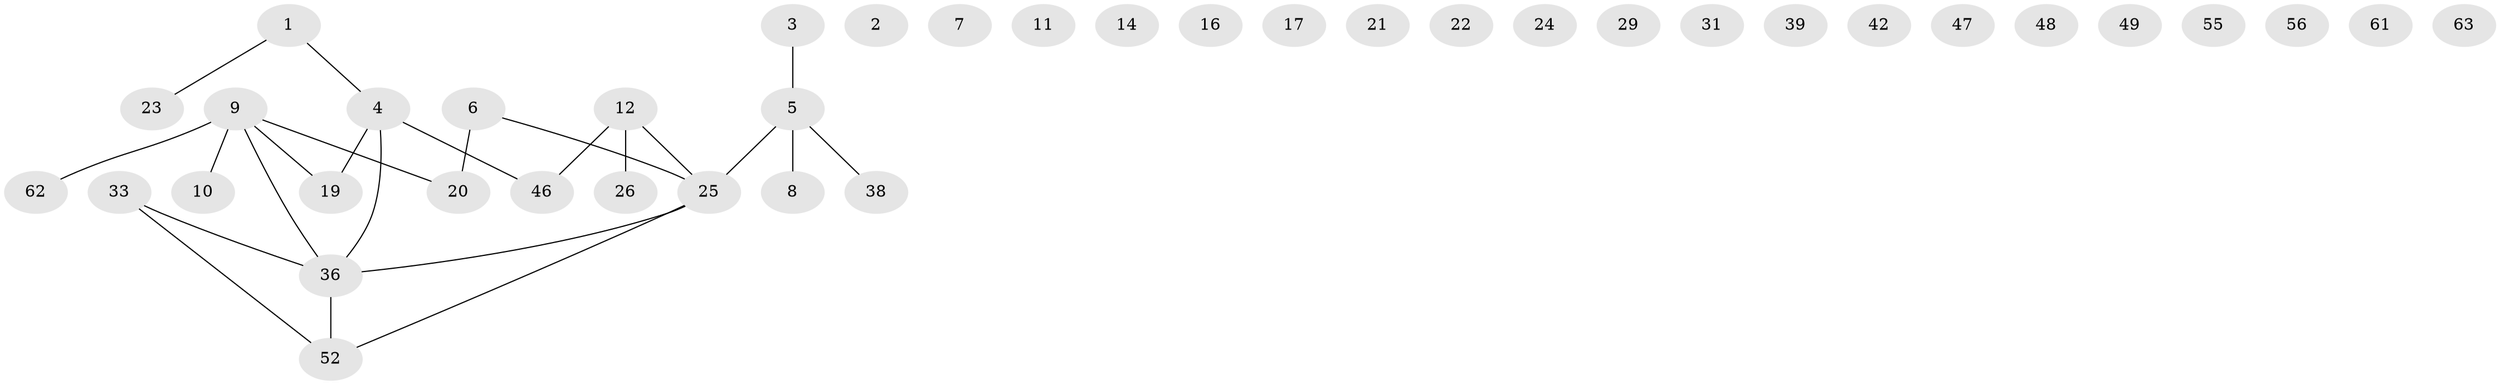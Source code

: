 // original degree distribution, {1: 0.2857142857142857, 0: 0.24285714285714285, 2: 0.21428571428571427, 5: 0.02857142857142857, 4: 0.08571428571428572, 3: 0.14285714285714285}
// Generated by graph-tools (version 1.1) at 2025/16/03/04/25 18:16:46]
// undirected, 40 vertices, 24 edges
graph export_dot {
graph [start="1"]
  node [color=gray90,style=filled];
  1 [super="+66"];
  2;
  3 [super="+18"];
  4 [super="+64"];
  5 [super="+57+35"];
  6 [super="+34+28"];
  7;
  8 [super="+13"];
  9 [super="+27+37+54+32"];
  10 [super="+45"];
  11;
  12 [super="+70+15"];
  14;
  16;
  17;
  19 [super="+43"];
  20 [super="+51"];
  21;
  22 [super="+65"];
  23;
  24;
  25 [super="+30"];
  26;
  29;
  31 [super="+44"];
  33 [super="+50"];
  36 [super="+41"];
  38 [super="+69"];
  39;
  42;
  46 [super="+53"];
  47;
  48;
  49;
  52;
  55;
  56 [super="+59"];
  61;
  62;
  63;
  1 -- 4;
  1 -- 23;
  3 -- 5;
  4 -- 19;
  4 -- 46;
  4 -- 36;
  5 -- 25;
  5 -- 38;
  5 -- 8 [weight=2];
  6 -- 25;
  6 -- 20;
  9 -- 62;
  9 -- 20;
  9 -- 10 [weight=3];
  9 -- 36;
  9 -- 19;
  12 -- 25;
  12 -- 26;
  12 -- 46;
  25 -- 52;
  25 -- 36;
  33 -- 52;
  33 -- 36;
  36 -- 52;
}
